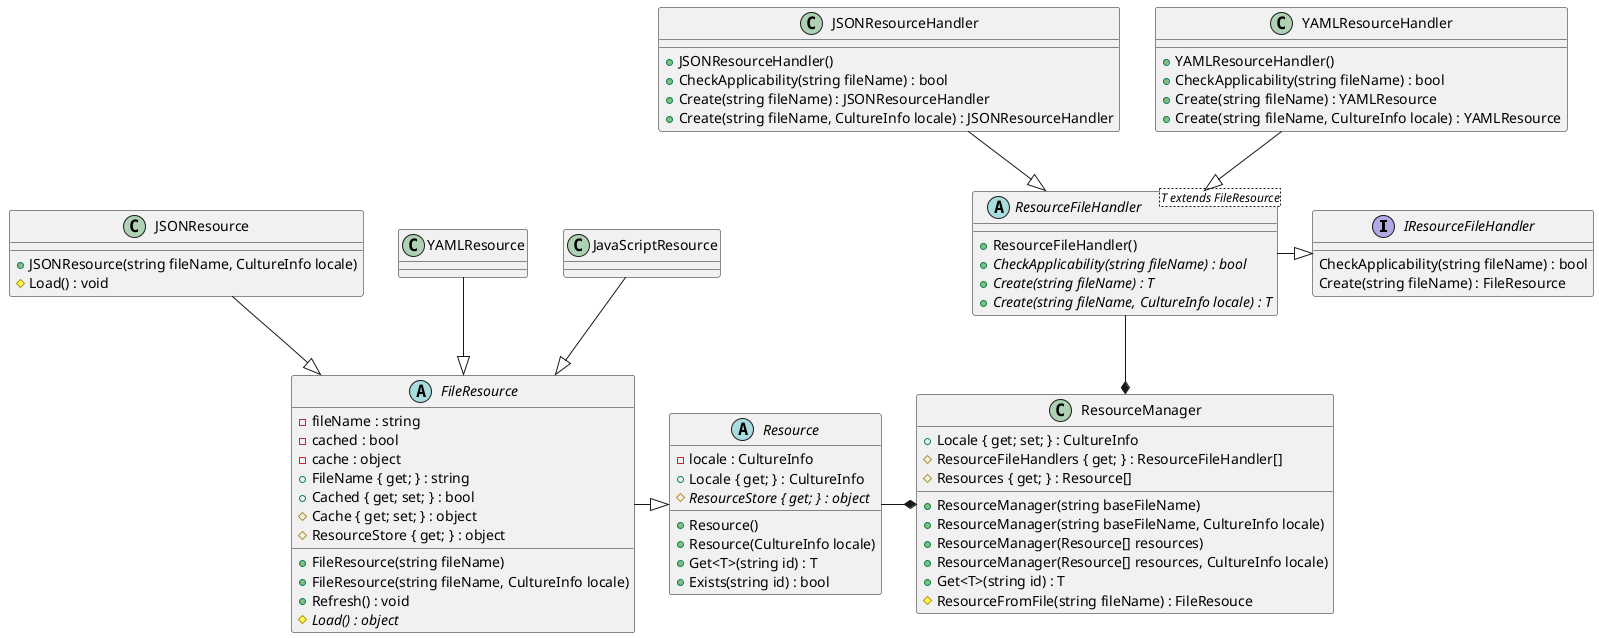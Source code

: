 @startuml ResourceManager.js
interface IResourceFileHandler
{
    CheckApplicability(string fileName) : bool
    Create(string fileName) : FileResource
}


ResourceFileHandler -|> IResourceFileHandler

abstract class ResourceFileHandler<T extends FileResource>
{
    + ResourceFileHandler()
    + {abstract} CheckApplicability(string fileName) : bool
    + {abstract} Create(string fileName) : T
    + {abstract} Create(string fileName, CultureInfo locale) : T
}

JSONResourceHandler --|> ResourceFileHandler

class JSONResourceHandler
{
    + JSONResourceHandler()
    + CheckApplicability(string fileName) : bool
    + Create(string fileName) : JSONResourceHandler
    + Create(string fileName, CultureInfo locale) : JSONResourceHandler
}

YAMLResourceHandler --|> ResourceFileHandler

class YAMLResourceHandler
{
    + YAMLResourceHandler()
    + CheckApplicability(string fileName) : bool
    + Create(string fileName) : YAMLResource
    + Create(string fileName, CultureInfo locale) : YAMLResource
}

abstract class Resource
{
    - locale : CultureInfo
    + Resource()
    + Resource(CultureInfo locale)
    + Locale { get; } : CultureInfo
    # {abstract} ResourceStore { get; } : object
    + Get<T>(string id) : T
    + Exists(string id) : bool
}

Resource -* ResourceManager
ResourceFileHandler --* ResourceManager

class ResourceManager
{
    + ResourceManager(string baseFileName)
    + ResourceManager(string baseFileName, CultureInfo locale)
    + ResourceManager(Resource[] resources)
    + ResourceManager(Resource[] resources, CultureInfo locale)
    + Locale { get; set; } : CultureInfo
    # ResourceFileHandlers { get; } : ResourceFileHandler[]
    # Resources { get; } : Resource[]
    + Get<T>(string id) : T
    # ResourceFromFile(string fileName) : FileResouce
}

FileResource -|> Resource

abstract class FileResource
{
    - fileName : string
    - cached : bool
    - cache : object
    + FileResource(string fileName)
    + FileResource(string fileName, CultureInfo locale)
    + FileName { get; } : string
    + Cached { get; set; } : bool
    # Cache { get; set; } : object
    # ResourceStore { get; } : object
    + Refresh() : void
    # {abstract} Load() : object
}

JSONResource --|> FileResource

class JSONResource
{
    + JSONResource(string fileName, CultureInfo locale)
    # Load() : void
}

YAMLResource --|> FileResource

class YAMLResource
{
}

JavaScriptResource --|> FileResource

class JavaScriptResource
{
}
@enduml